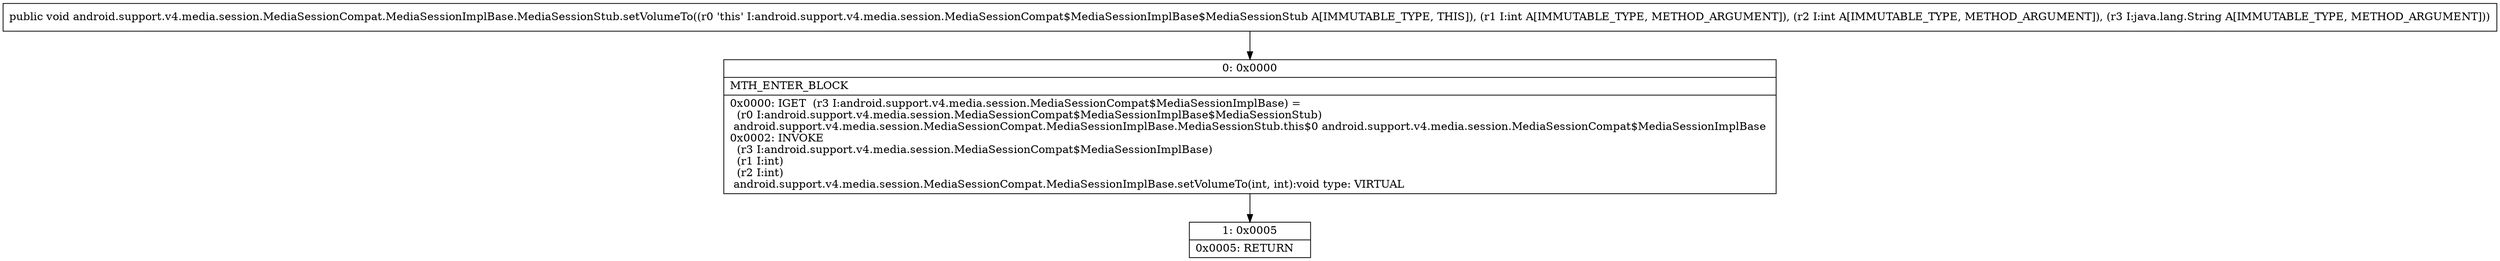 digraph "CFG forandroid.support.v4.media.session.MediaSessionCompat.MediaSessionImplBase.MediaSessionStub.setVolumeTo(IILjava\/lang\/String;)V" {
Node_0 [shape=record,label="{0\:\ 0x0000|MTH_ENTER_BLOCK\l|0x0000: IGET  (r3 I:android.support.v4.media.session.MediaSessionCompat$MediaSessionImplBase) = \l  (r0 I:android.support.v4.media.session.MediaSessionCompat$MediaSessionImplBase$MediaSessionStub)\l android.support.v4.media.session.MediaSessionCompat.MediaSessionImplBase.MediaSessionStub.this$0 android.support.v4.media.session.MediaSessionCompat$MediaSessionImplBase \l0x0002: INVOKE  \l  (r3 I:android.support.v4.media.session.MediaSessionCompat$MediaSessionImplBase)\l  (r1 I:int)\l  (r2 I:int)\l android.support.v4.media.session.MediaSessionCompat.MediaSessionImplBase.setVolumeTo(int, int):void type: VIRTUAL \l}"];
Node_1 [shape=record,label="{1\:\ 0x0005|0x0005: RETURN   \l}"];
MethodNode[shape=record,label="{public void android.support.v4.media.session.MediaSessionCompat.MediaSessionImplBase.MediaSessionStub.setVolumeTo((r0 'this' I:android.support.v4.media.session.MediaSessionCompat$MediaSessionImplBase$MediaSessionStub A[IMMUTABLE_TYPE, THIS]), (r1 I:int A[IMMUTABLE_TYPE, METHOD_ARGUMENT]), (r2 I:int A[IMMUTABLE_TYPE, METHOD_ARGUMENT]), (r3 I:java.lang.String A[IMMUTABLE_TYPE, METHOD_ARGUMENT])) }"];
MethodNode -> Node_0;
Node_0 -> Node_1;
}

